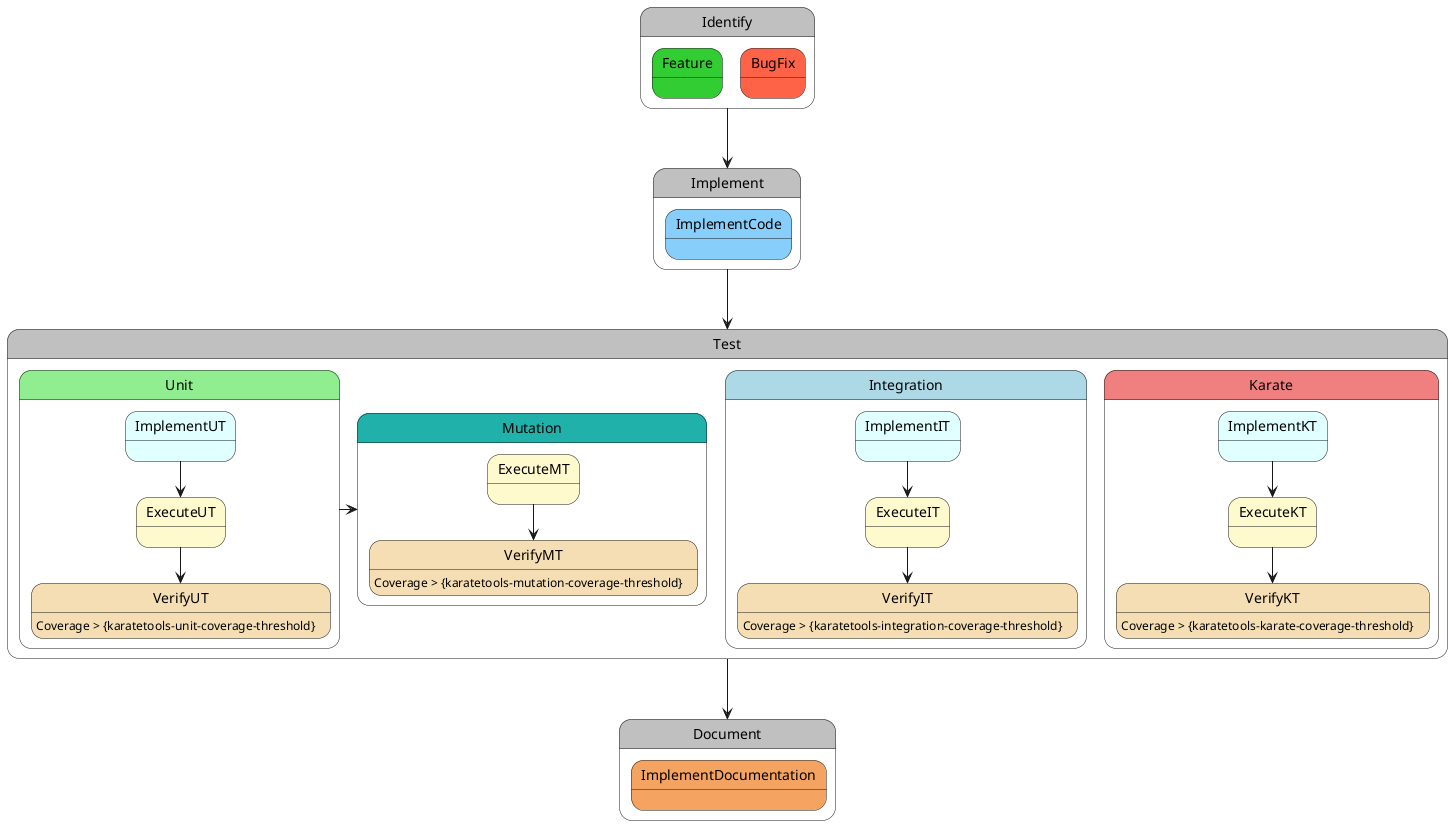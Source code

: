 @startuml dev-guide-overview
skinparam componentStyle rectangle
state Identify #Silver {
  state Feature #LimeGreen {
  }
  state BugFix #Tomato {
  }
}
state Implement #Silver {
  state ImplementCode #LightSkyBlue {
  }
}
Identify --> Implement
Implement --> Test
state Test #Silver {
  state Unit #LightGreen {
    state ImplementUT #LightCyan {
    }
    state ExecuteUT #LemonChiffon {
    }
    state VerifyUT #Wheat {
    }
    ImplementUT --> ExecuteUT
    ExecuteUT --> VerifyUT
    VerifyUT : Coverage > {karatetools-unit-coverage-threshold}
  }
  state Mutation #LightSeaGreen {
    state ExecuteMT #LemonChiffon {
    }
    state VerifyMT #Wheat {
    }
    ExecuteMT --> VerifyMT
    VerifyMT : Coverage > {karatetools-mutation-coverage-threshold}
  }
  state Integration #LightBlue {
    state ImplementIT #LightCyan {
    }
    state ExecuteIT #LemonChiffon {
    }
    state VerifyIT #Wheat {
    }
    ImplementIT --> ExecuteIT
    ExecuteIT --> VerifyIT
    VerifyIT : Coverage > {karatetools-integration-coverage-threshold}
  }
  state Karate #LightCoral {
    state ImplementKT #LightCyan {
    }
    state ExecuteKT #LemonChiffon {
    }
    state VerifyKT #Wheat {
    }
    ImplementKT --> ExecuteKT
    ExecuteKT --> VerifyKT
    VerifyKT : Coverage > {karatetools-karate-coverage-threshold}
  }
  Unit -right-> Mutation
  Mutation -[hidden]right-> Integration
  Integration -[hidden]right-> Karate
}
state Document #Silver {
  state ImplementDocumentation #SandyBrown {
  }
}
Test --> Document
@enduml
